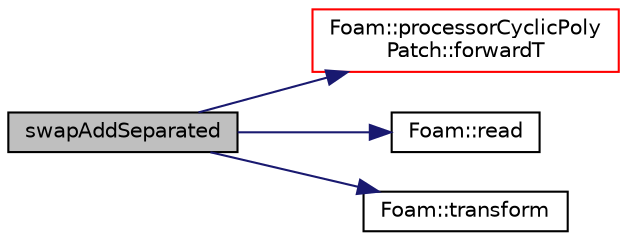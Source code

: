 digraph "swapAddSeparated"
{
  bgcolor="transparent";
  edge [fontname="Helvetica",fontsize="10",labelfontname="Helvetica",labelfontsize="10"];
  node [fontname="Helvetica",fontsize="10",shape=record];
  rankdir="LR";
  Node1 [label="swapAddSeparated",height=0.2,width=0.4,color="black", fillcolor="grey75", style="filled", fontcolor="black"];
  Node1 -> Node2 [color="midnightblue",fontsize="10",style="solid",fontname="Helvetica"];
  Node2 [label="Foam::processorCyclicPoly\lPatch::forwardT",height=0.2,width=0.4,color="red",URL="$a02028.html#a187f3034c3ee57e3abbcf469b39819b9",tooltip="Return face transformation tensor. "];
  Node1 -> Node3 [color="midnightblue",fontsize="10",style="solid",fontname="Helvetica"];
  Node3 [label="Foam::read",height=0.2,width=0.4,color="black",URL="$a10887.html#a18efc6d016047ec7c6d5150d913d8c34"];
  Node1 -> Node4 [color="midnightblue",fontsize="10",style="solid",fontname="Helvetica"];
  Node4 [label="Foam::transform",height=0.2,width=0.4,color="black",URL="$a10887.html#a919915170941701c1223291531ad010c"];
}
